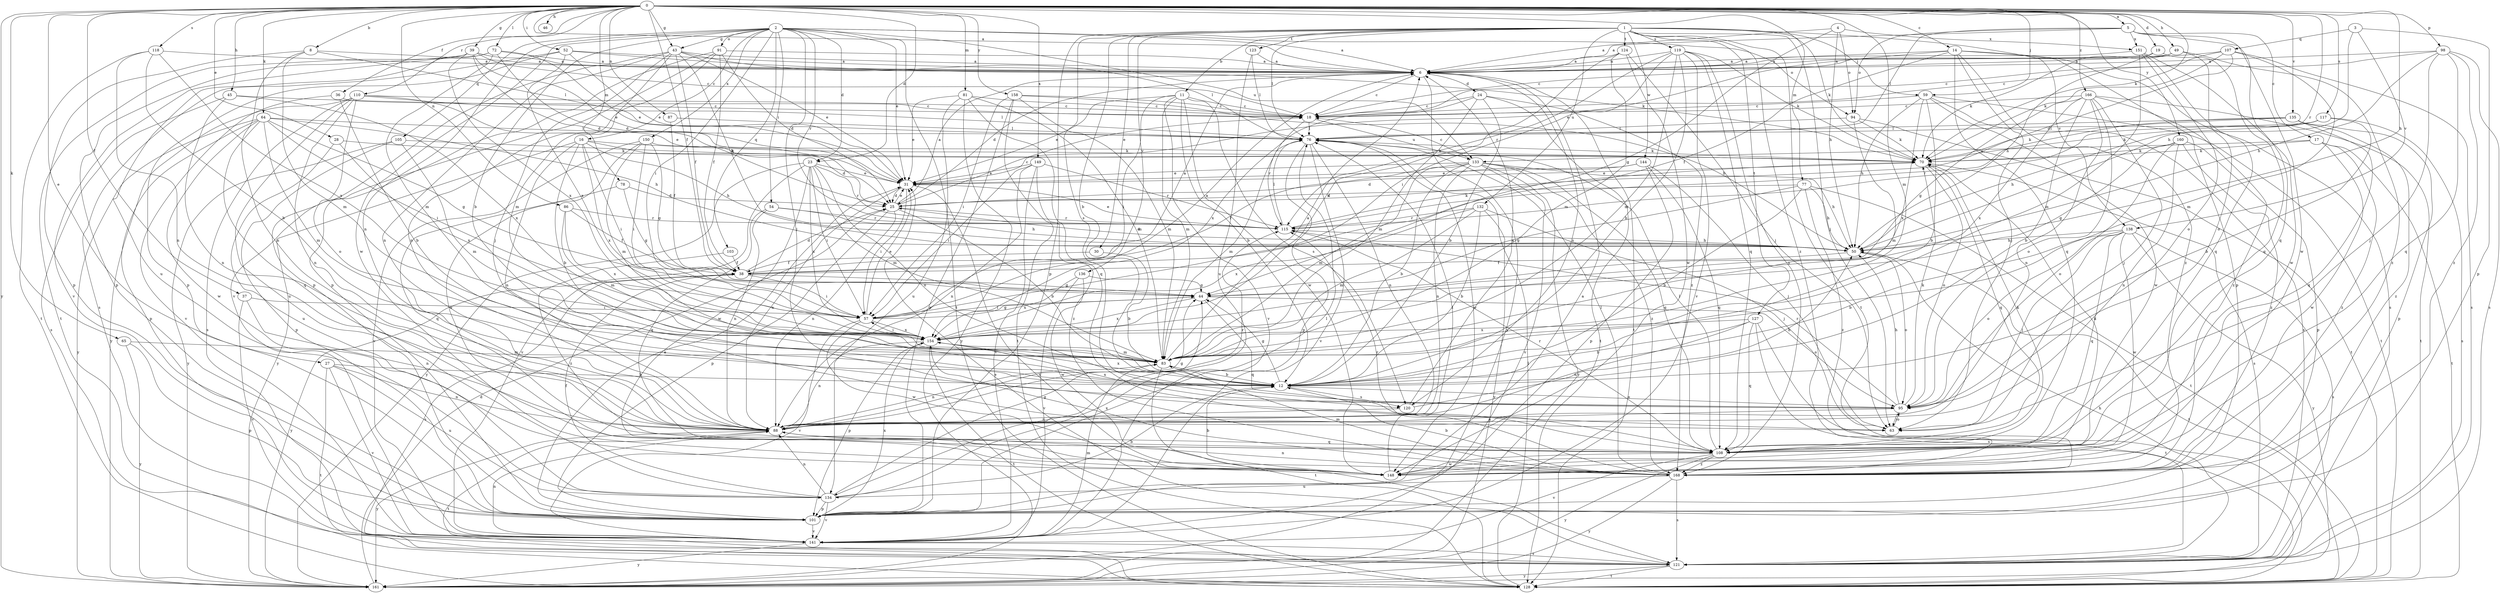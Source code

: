 strict digraph  {
0;
1;
2;
3;
4;
5;
6;
8;
11;
12;
14;
16;
17;
18;
19;
23;
24;
25;
27;
28;
30;
31;
36;
37;
38;
39;
43;
44;
45;
46;
49;
50;
52;
54;
57;
59;
63;
64;
65;
70;
72;
76;
77;
78;
81;
83;
86;
87;
88;
91;
94;
95;
98;
101;
103;
105;
107;
108;
110;
115;
117;
118;
119;
120;
121;
123;
124;
127;
128;
132;
133;
134;
135;
136;
138;
141;
144;
148;
149;
150;
151;
154;
158;
160;
161;
166;
168;
0 -> 5  [label=a];
0 -> 6  [label=a];
0 -> 8  [label=b];
0 -> 14  [label=c];
0 -> 19  [label=d];
0 -> 23  [label=d];
0 -> 27  [label=e];
0 -> 28  [label=e];
0 -> 36  [label=f];
0 -> 37  [label=f];
0 -> 38  [label=f];
0 -> 39  [label=g];
0 -> 43  [label=g];
0 -> 45  [label=h];
0 -> 46  [label=h];
0 -> 49  [label=h];
0 -> 50  [label=h];
0 -> 52  [label=i];
0 -> 59  [label=j];
0 -> 64  [label=k];
0 -> 65  [label=k];
0 -> 70  [label=k];
0 -> 72  [label=l];
0 -> 77  [label=m];
0 -> 78  [label=m];
0 -> 81  [label=m];
0 -> 83  [label=m];
0 -> 86  [label=n];
0 -> 87  [label=n];
0 -> 98  [label=p];
0 -> 110  [label=r];
0 -> 115  [label=r];
0 -> 117  [label=s];
0 -> 118  [label=s];
0 -> 135  [label=v];
0 -> 149  [label=x];
0 -> 158  [label=y];
0 -> 160  [label=y];
0 -> 161  [label=y];
0 -> 166  [label=z];
1 -> 11  [label=b];
1 -> 12  [label=b];
1 -> 30  [label=e];
1 -> 59  [label=j];
1 -> 63  [label=j];
1 -> 70  [label=k];
1 -> 76  [label=l];
1 -> 101  [label=p];
1 -> 119  [label=s];
1 -> 120  [label=s];
1 -> 123  [label=t];
1 -> 124  [label=t];
1 -> 127  [label=t];
1 -> 128  [label=t];
1 -> 132  [label=u];
1 -> 136  [label=v];
1 -> 138  [label=v];
1 -> 144  [label=w];
1 -> 168  [label=z];
2 -> 6  [label=a];
2 -> 12  [label=b];
2 -> 16  [label=c];
2 -> 23  [label=d];
2 -> 31  [label=e];
2 -> 43  [label=g];
2 -> 54  [label=i];
2 -> 57  [label=i];
2 -> 63  [label=j];
2 -> 88  [label=n];
2 -> 91  [label=o];
2 -> 94  [label=o];
2 -> 103  [label=q];
2 -> 105  [label=q];
2 -> 115  [label=r];
2 -> 128  [label=t];
2 -> 133  [label=u];
2 -> 148  [label=w];
2 -> 150  [label=x];
3 -> 50  [label=h];
3 -> 101  [label=p];
3 -> 107  [label=q];
3 -> 138  [label=v];
4 -> 6  [label=a];
4 -> 44  [label=g];
4 -> 50  [label=h];
4 -> 94  [label=o];
4 -> 151  [label=x];
5 -> 6  [label=a];
5 -> 17  [label=c];
5 -> 76  [label=l];
5 -> 94  [label=o];
5 -> 108  [label=q];
5 -> 148  [label=w];
5 -> 151  [label=x];
6 -> 18  [label=c];
6 -> 24  [label=d];
6 -> 25  [label=d];
6 -> 120  [label=s];
6 -> 128  [label=t];
6 -> 161  [label=y];
8 -> 6  [label=a];
8 -> 76  [label=l];
8 -> 83  [label=m];
8 -> 88  [label=n];
8 -> 101  [label=p];
11 -> 12  [label=b];
11 -> 18  [label=c];
11 -> 31  [label=e];
11 -> 57  [label=i];
11 -> 83  [label=m];
11 -> 120  [label=s];
11 -> 141  [label=v];
11 -> 148  [label=w];
12 -> 44  [label=g];
12 -> 95  [label=o];
12 -> 120  [label=s];
12 -> 154  [label=x];
14 -> 6  [label=a];
14 -> 31  [label=e];
14 -> 38  [label=f];
14 -> 63  [label=j];
14 -> 101  [label=p];
14 -> 108  [label=q];
14 -> 121  [label=s];
14 -> 168  [label=z];
16 -> 12  [label=b];
16 -> 25  [label=d];
16 -> 50  [label=h];
16 -> 57  [label=i];
16 -> 70  [label=k];
16 -> 88  [label=n];
16 -> 154  [label=x];
16 -> 161  [label=y];
17 -> 70  [label=k];
17 -> 128  [label=t];
17 -> 133  [label=u];
17 -> 148  [label=w];
17 -> 168  [label=z];
18 -> 76  [label=l];
18 -> 115  [label=r];
18 -> 133  [label=u];
19 -> 6  [label=a];
19 -> 50  [label=h];
19 -> 108  [label=q];
23 -> 31  [label=e];
23 -> 57  [label=i];
23 -> 83  [label=m];
23 -> 95  [label=o];
23 -> 115  [label=r];
23 -> 141  [label=v];
23 -> 148  [label=w];
23 -> 154  [label=x];
23 -> 161  [label=y];
24 -> 12  [label=b];
24 -> 18  [label=c];
24 -> 83  [label=m];
24 -> 128  [label=t];
24 -> 154  [label=x];
24 -> 168  [label=z];
25 -> 6  [label=a];
25 -> 12  [label=b];
25 -> 18  [label=c];
25 -> 31  [label=e];
25 -> 88  [label=n];
25 -> 101  [label=p];
25 -> 115  [label=r];
27 -> 12  [label=b];
27 -> 88  [label=n];
27 -> 128  [label=t];
27 -> 134  [label=u];
27 -> 141  [label=v];
28 -> 70  [label=k];
28 -> 134  [label=u];
28 -> 154  [label=x];
30 -> 12  [label=b];
30 -> 38  [label=f];
31 -> 25  [label=d];
31 -> 57  [label=i];
31 -> 88  [label=n];
31 -> 121  [label=s];
36 -> 12  [label=b];
36 -> 18  [label=c];
36 -> 141  [label=v];
37 -> 57  [label=i];
37 -> 88  [label=n];
37 -> 141  [label=v];
38 -> 6  [label=a];
38 -> 25  [label=d];
38 -> 44  [label=g];
38 -> 57  [label=i];
38 -> 121  [label=s];
38 -> 161  [label=y];
39 -> 6  [label=a];
39 -> 18  [label=c];
39 -> 25  [label=d];
39 -> 31  [label=e];
39 -> 101  [label=p];
39 -> 128  [label=t];
39 -> 154  [label=x];
43 -> 6  [label=a];
43 -> 31  [label=e];
43 -> 38  [label=f];
43 -> 50  [label=h];
43 -> 63  [label=j];
43 -> 76  [label=l];
43 -> 83  [label=m];
43 -> 88  [label=n];
43 -> 101  [label=p];
44 -> 57  [label=i];
44 -> 95  [label=o];
44 -> 108  [label=q];
44 -> 154  [label=x];
45 -> 18  [label=c];
45 -> 88  [label=n];
45 -> 121  [label=s];
45 -> 154  [label=x];
49 -> 6  [label=a];
49 -> 18  [label=c];
49 -> 70  [label=k];
49 -> 95  [label=o];
49 -> 168  [label=z];
50 -> 25  [label=d];
50 -> 38  [label=f];
50 -> 95  [label=o];
50 -> 128  [label=t];
52 -> 6  [label=a];
52 -> 31  [label=e];
52 -> 70  [label=k];
52 -> 101  [label=p];
52 -> 121  [label=s];
52 -> 154  [label=x];
54 -> 50  [label=h];
54 -> 88  [label=n];
54 -> 108  [label=q];
54 -> 115  [label=r];
57 -> 6  [label=a];
57 -> 31  [label=e];
57 -> 44  [label=g];
57 -> 141  [label=v];
57 -> 148  [label=w];
57 -> 154  [label=x];
59 -> 12  [label=b];
59 -> 18  [label=c];
59 -> 50  [label=h];
59 -> 121  [label=s];
59 -> 128  [label=t];
59 -> 148  [label=w];
59 -> 154  [label=x];
63 -> 95  [label=o];
64 -> 44  [label=g];
64 -> 50  [label=h];
64 -> 57  [label=i];
64 -> 76  [label=l];
64 -> 83  [label=m];
64 -> 101  [label=p];
64 -> 108  [label=q];
64 -> 148  [label=w];
64 -> 161  [label=y];
65 -> 83  [label=m];
65 -> 101  [label=p];
65 -> 161  [label=y];
70 -> 31  [label=e];
70 -> 95  [label=o];
70 -> 108  [label=q];
70 -> 121  [label=s];
72 -> 6  [label=a];
72 -> 25  [label=d];
72 -> 31  [label=e];
72 -> 83  [label=m];
72 -> 134  [label=u];
72 -> 141  [label=v];
76 -> 70  [label=k];
76 -> 83  [label=m];
76 -> 88  [label=n];
76 -> 101  [label=p];
76 -> 141  [label=v];
76 -> 148  [label=w];
77 -> 12  [label=b];
77 -> 25  [label=d];
77 -> 44  [label=g];
77 -> 50  [label=h];
77 -> 128  [label=t];
77 -> 168  [label=z];
78 -> 25  [label=d];
78 -> 44  [label=g];
78 -> 108  [label=q];
81 -> 18  [label=c];
81 -> 31  [label=e];
81 -> 83  [label=m];
81 -> 108  [label=q];
81 -> 134  [label=u];
81 -> 161  [label=y];
83 -> 6  [label=a];
83 -> 12  [label=b];
83 -> 88  [label=n];
83 -> 128  [label=t];
86 -> 38  [label=f];
86 -> 83  [label=m];
86 -> 115  [label=r];
86 -> 154  [label=x];
87 -> 38  [label=f];
87 -> 76  [label=l];
88 -> 44  [label=g];
88 -> 108  [label=q];
88 -> 115  [label=r];
88 -> 128  [label=t];
88 -> 161  [label=y];
91 -> 6  [label=a];
91 -> 25  [label=d];
91 -> 38  [label=f];
91 -> 88  [label=n];
91 -> 101  [label=p];
91 -> 141  [label=v];
94 -> 70  [label=k];
94 -> 76  [label=l];
94 -> 83  [label=m];
94 -> 128  [label=t];
95 -> 50  [label=h];
95 -> 63  [label=j];
95 -> 70  [label=k];
95 -> 88  [label=n];
95 -> 115  [label=r];
95 -> 154  [label=x];
98 -> 6  [label=a];
98 -> 18  [label=c];
98 -> 50  [label=h];
98 -> 63  [label=j];
98 -> 108  [label=q];
98 -> 121  [label=s];
98 -> 168  [label=z];
101 -> 6  [label=a];
101 -> 31  [label=e];
101 -> 141  [label=v];
101 -> 154  [label=x];
103 -> 38  [label=f];
103 -> 168  [label=z];
105 -> 70  [label=k];
105 -> 83  [label=m];
105 -> 101  [label=p];
105 -> 161  [label=y];
107 -> 6  [label=a];
107 -> 18  [label=c];
107 -> 25  [label=d];
107 -> 70  [label=k];
107 -> 83  [label=m];
107 -> 121  [label=s];
108 -> 70  [label=k];
108 -> 76  [label=l];
108 -> 115  [label=r];
108 -> 141  [label=v];
108 -> 148  [label=w];
108 -> 161  [label=y];
108 -> 168  [label=z];
110 -> 18  [label=c];
110 -> 31  [label=e];
110 -> 76  [label=l];
110 -> 88  [label=n];
110 -> 95  [label=o];
110 -> 121  [label=s];
110 -> 134  [label=u];
110 -> 161  [label=y];
115 -> 31  [label=e];
115 -> 50  [label=h];
115 -> 70  [label=k];
115 -> 76  [label=l];
117 -> 12  [label=b];
117 -> 50  [label=h];
117 -> 70  [label=k];
117 -> 76  [label=l];
117 -> 121  [label=s];
118 -> 6  [label=a];
118 -> 12  [label=b];
118 -> 88  [label=n];
118 -> 128  [label=t];
118 -> 154  [label=x];
119 -> 6  [label=a];
119 -> 12  [label=b];
119 -> 57  [label=i];
119 -> 70  [label=k];
119 -> 83  [label=m];
119 -> 108  [label=q];
119 -> 115  [label=r];
119 -> 141  [label=v];
119 -> 168  [label=z];
120 -> 6  [label=a];
120 -> 50  [label=h];
120 -> 88  [label=n];
121 -> 31  [label=e];
121 -> 50  [label=h];
121 -> 128  [label=t];
121 -> 161  [label=y];
123 -> 6  [label=a];
123 -> 76  [label=l];
123 -> 134  [label=u];
124 -> 6  [label=a];
124 -> 63  [label=j];
124 -> 83  [label=m];
124 -> 148  [label=w];
124 -> 154  [label=x];
127 -> 12  [label=b];
127 -> 88  [label=n];
127 -> 108  [label=q];
127 -> 121  [label=s];
127 -> 128  [label=t];
127 -> 154  [label=x];
128 -> 76  [label=l];
132 -> 12  [label=b];
132 -> 63  [label=j];
132 -> 83  [label=m];
132 -> 115  [label=r];
132 -> 154  [label=x];
132 -> 161  [label=y];
133 -> 12  [label=b];
133 -> 18  [label=c];
133 -> 31  [label=e];
133 -> 38  [label=f];
133 -> 50  [label=h];
133 -> 83  [label=m];
133 -> 88  [label=n];
133 -> 108  [label=q];
133 -> 141  [label=v];
133 -> 161  [label=y];
133 -> 168  [label=z];
134 -> 12  [label=b];
134 -> 38  [label=f];
134 -> 44  [label=g];
134 -> 76  [label=l];
134 -> 88  [label=n];
134 -> 101  [label=p];
134 -> 141  [label=v];
135 -> 70  [label=k];
135 -> 76  [label=l];
135 -> 101  [label=p];
135 -> 108  [label=q];
135 -> 115  [label=r];
135 -> 168  [label=z];
136 -> 44  [label=g];
136 -> 141  [label=v];
136 -> 148  [label=w];
136 -> 154  [label=x];
138 -> 12  [label=b];
138 -> 50  [label=h];
138 -> 63  [label=j];
138 -> 95  [label=o];
138 -> 108  [label=q];
138 -> 121  [label=s];
138 -> 148  [label=w];
138 -> 161  [label=y];
141 -> 83  [label=m];
141 -> 88  [label=n];
141 -> 121  [label=s];
141 -> 161  [label=y];
144 -> 25  [label=d];
144 -> 31  [label=e];
144 -> 63  [label=j];
144 -> 101  [label=p];
144 -> 108  [label=q];
148 -> 12  [label=b];
148 -> 70  [label=k];
148 -> 76  [label=l];
149 -> 31  [label=e];
149 -> 57  [label=i];
149 -> 88  [label=n];
149 -> 115  [label=r];
149 -> 141  [label=v];
149 -> 168  [label=z];
150 -> 44  [label=g];
150 -> 57  [label=i];
150 -> 70  [label=k];
150 -> 83  [label=m];
150 -> 141  [label=v];
150 -> 148  [label=w];
151 -> 6  [label=a];
151 -> 83  [label=m];
151 -> 95  [label=o];
151 -> 108  [label=q];
151 -> 148  [label=w];
154 -> 57  [label=i];
154 -> 83  [label=m];
154 -> 88  [label=n];
154 -> 101  [label=p];
154 -> 128  [label=t];
158 -> 18  [label=c];
158 -> 50  [label=h];
158 -> 57  [label=i];
158 -> 83  [label=m];
158 -> 101  [label=p];
158 -> 128  [label=t];
160 -> 44  [label=g];
160 -> 70  [label=k];
160 -> 88  [label=n];
160 -> 95  [label=o];
160 -> 101  [label=p];
160 -> 168  [label=z];
161 -> 25  [label=d];
166 -> 12  [label=b];
166 -> 18  [label=c];
166 -> 44  [label=g];
166 -> 63  [label=j];
166 -> 88  [label=n];
166 -> 95  [label=o];
166 -> 128  [label=t];
166 -> 154  [label=x];
166 -> 168  [label=z];
168 -> 12  [label=b];
168 -> 76  [label=l];
168 -> 83  [label=m];
168 -> 88  [label=n];
168 -> 115  [label=r];
168 -> 121  [label=s];
168 -> 134  [label=u];
168 -> 154  [label=x];
168 -> 161  [label=y];
}
